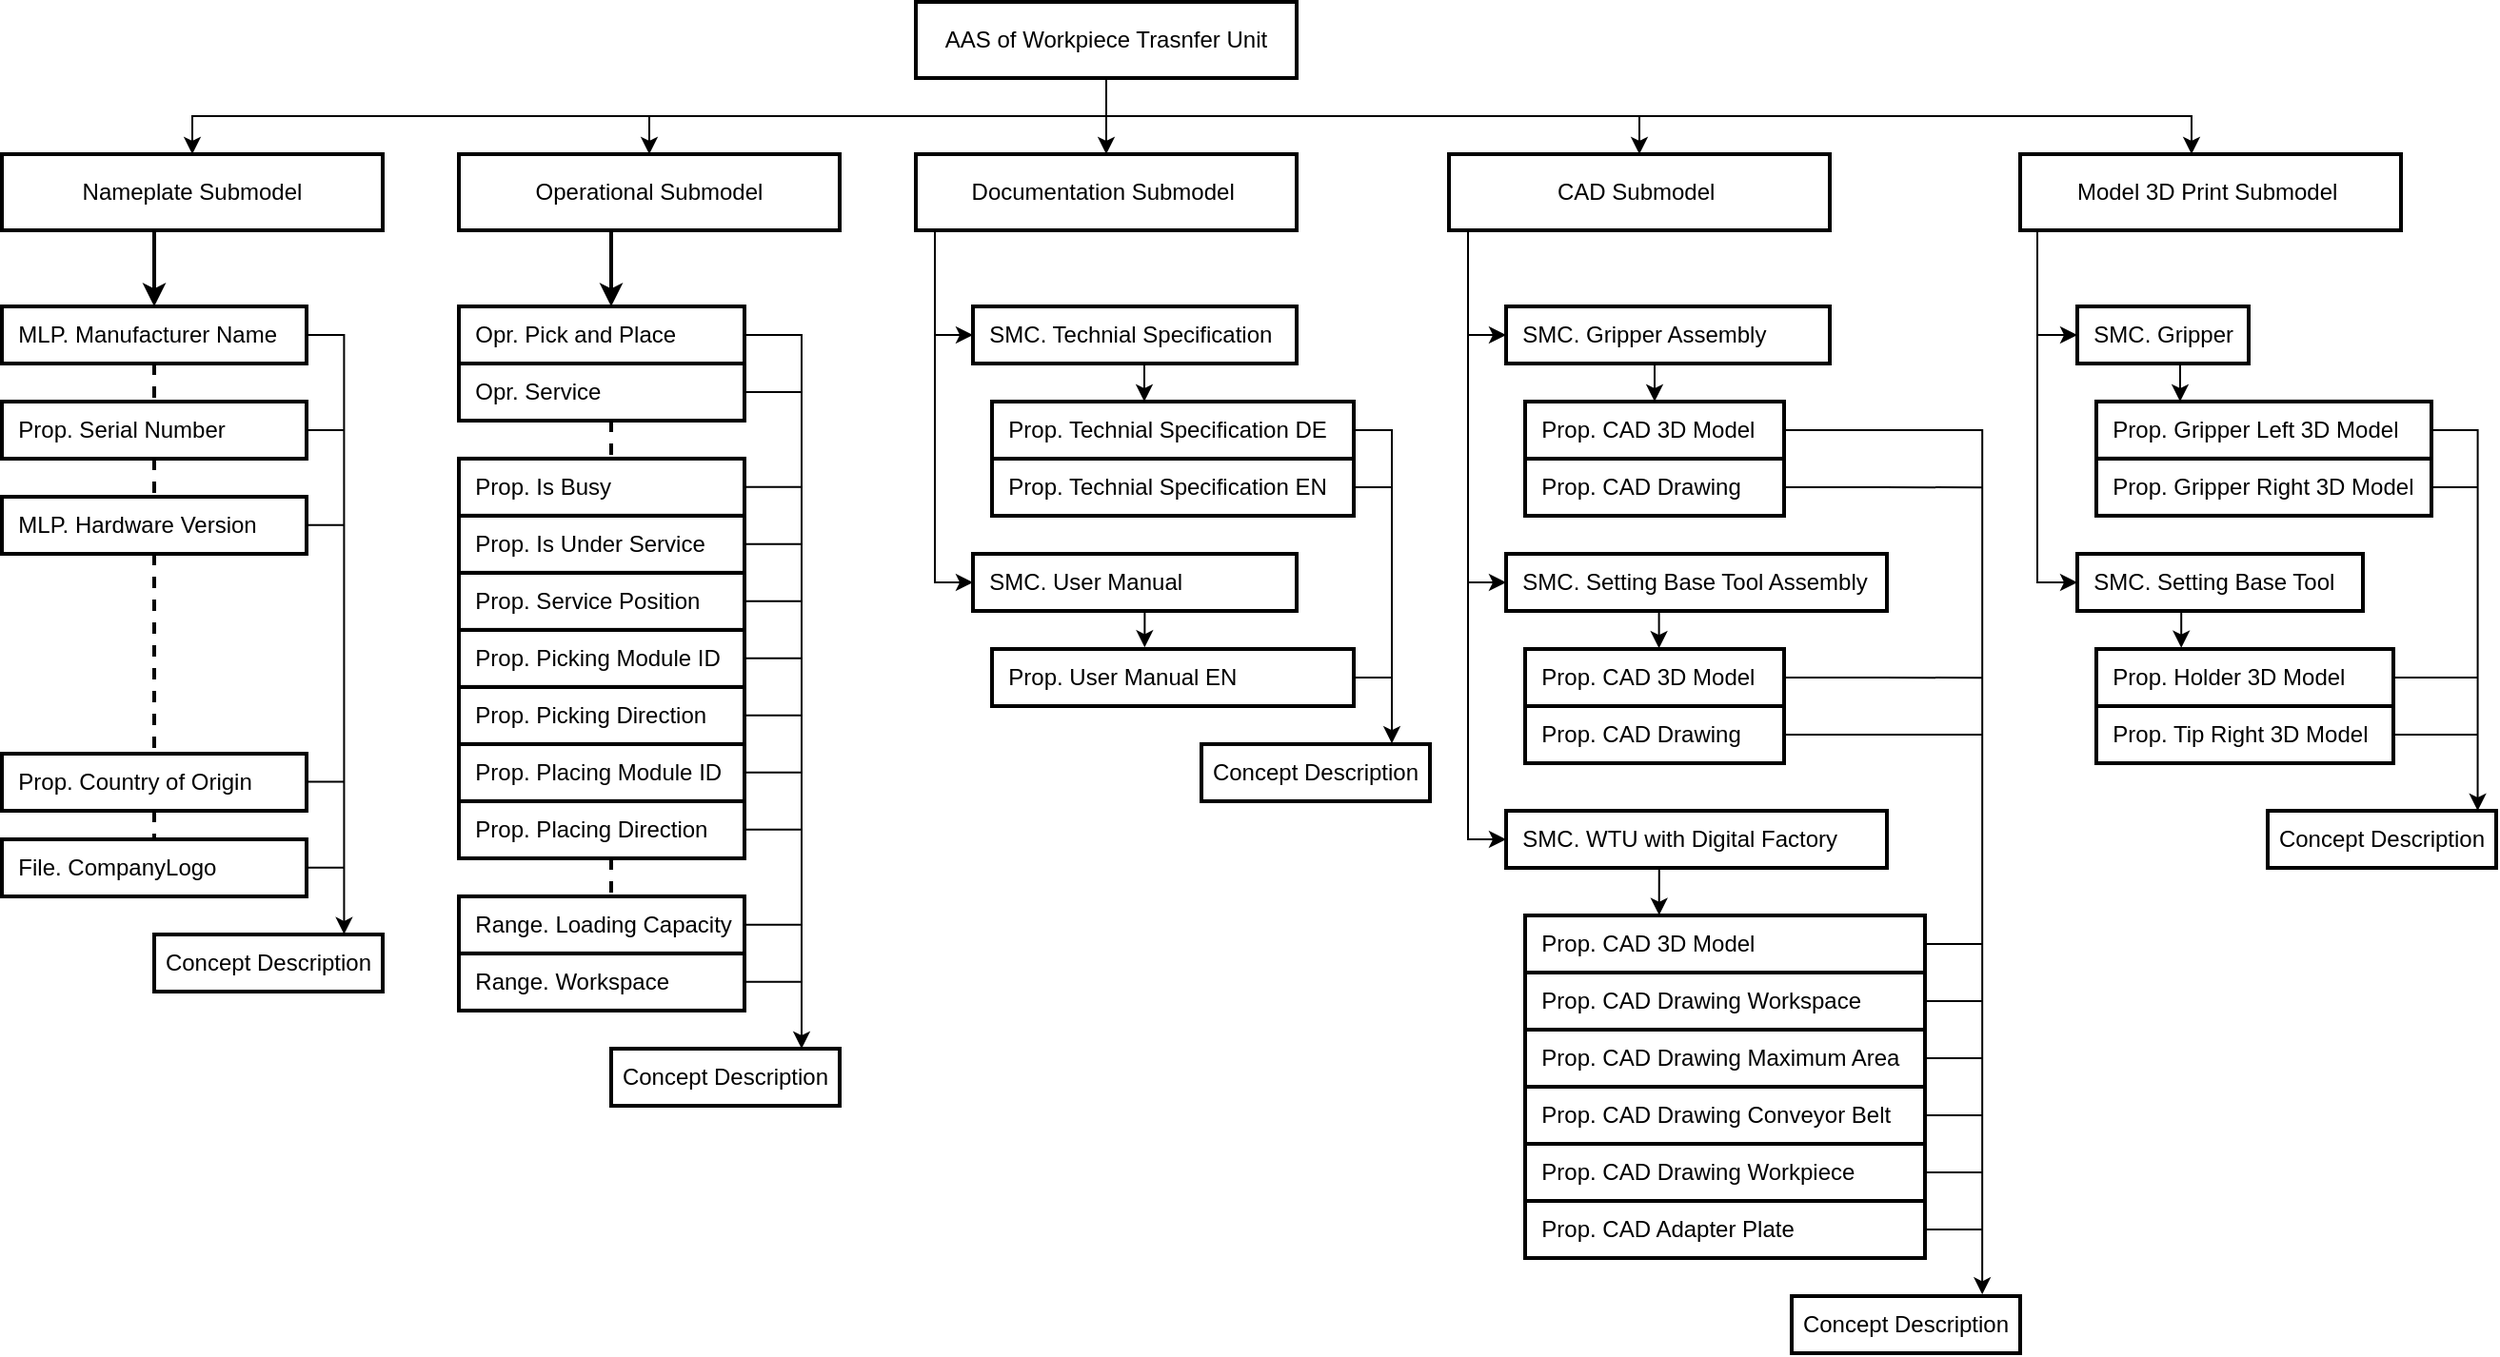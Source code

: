 <mxfile version="21.7.4" type="device">
  <diagram name="Page-1" id="6X0ASjpYkZlpAfkYboPr">
    <mxGraphModel dx="2514" dy="882" grid="1" gridSize="10" guides="1" tooltips="1" connect="1" arrows="1" fold="1" page="1" pageScale="1" pageWidth="827" pageHeight="1169" math="0" shadow="0">
      <root>
        <mxCell id="0" />
        <mxCell id="1" parent="0" />
        <mxCell id="j4gY_w8FPZH6L7lz_LQ5-68" style="edgeStyle=orthogonalEdgeStyle;rounded=0;orthogonalLoop=1;jettySize=auto;html=1;exitX=0.5;exitY=1;exitDx=0;exitDy=0;entryX=0.5;entryY=0;entryDx=0;entryDy=0;dashed=1;endArrow=none;endFill=0;strokeWidth=2;" parent="1" source="j4gY_w8FPZH6L7lz_LQ5-6" target="j4gY_w8FPZH6L7lz_LQ5-7" edge="1">
          <mxGeometry relative="1" as="geometry" />
        </mxCell>
        <mxCell id="j4gY_w8FPZH6L7lz_LQ5-60" style="edgeStyle=orthogonalEdgeStyle;rounded=0;orthogonalLoop=1;jettySize=auto;html=1;exitX=0.5;exitY=1;exitDx=0;exitDy=0;entryX=0.5;entryY=0;entryDx=0;entryDy=0;" parent="1" source="j4gY_w8FPZH6L7lz_LQ5-1" target="j4gY_w8FPZH6L7lz_LQ5-2" edge="1">
          <mxGeometry relative="1" as="geometry" />
        </mxCell>
        <mxCell id="j4gY_w8FPZH6L7lz_LQ5-61" style="edgeStyle=orthogonalEdgeStyle;rounded=0;orthogonalLoop=1;jettySize=auto;html=1;exitX=0.25;exitY=1;exitDx=0;exitDy=0;" parent="1" source="j4gY_w8FPZH6L7lz_LQ5-1" target="j4gY_w8FPZH6L7lz_LQ5-9" edge="1">
          <mxGeometry relative="1" as="geometry">
            <Array as="points">
              <mxPoint x="500" y="200" />
              <mxPoint x="500" y="220" />
              <mxPoint x="260" y="220" />
            </Array>
          </mxGeometry>
        </mxCell>
        <mxCell id="j4gY_w8FPZH6L7lz_LQ5-62" style="edgeStyle=orthogonalEdgeStyle;rounded=0;orthogonalLoop=1;jettySize=auto;html=1;exitX=0.75;exitY=1;exitDx=0;exitDy=0;entryX=0.5;entryY=0;entryDx=0;entryDy=0;" parent="1" source="j4gY_w8FPZH6L7lz_LQ5-1" target="j4gY_w8FPZH6L7lz_LQ5-23" edge="1">
          <mxGeometry relative="1" as="geometry">
            <Array as="points">
              <mxPoint x="500" y="200" />
            </Array>
          </mxGeometry>
        </mxCell>
        <mxCell id="j4gY_w8FPZH6L7lz_LQ5-63" style="edgeStyle=orthogonalEdgeStyle;rounded=0;orthogonalLoop=1;jettySize=auto;html=1;exitX=1;exitY=1;exitDx=0;exitDy=0;" parent="1" source="j4gY_w8FPZH6L7lz_LQ5-1" target="j4gY_w8FPZH6L7lz_LQ5-31" edge="1">
          <mxGeometry relative="1" as="geometry">
            <Array as="points">
              <mxPoint x="500" y="200" />
              <mxPoint x="500" y="220" />
              <mxPoint x="780" y="220" />
            </Array>
          </mxGeometry>
        </mxCell>
        <mxCell id="j4gY_w8FPZH6L7lz_LQ5-64" style="edgeStyle=orthogonalEdgeStyle;rounded=0;orthogonalLoop=1;jettySize=auto;html=1;exitX=1;exitY=0.5;exitDx=0;exitDy=0;" parent="1" source="j4gY_w8FPZH6L7lz_LQ5-1" target="j4gY_w8FPZH6L7lz_LQ5-46" edge="1">
          <mxGeometry relative="1" as="geometry">
            <Array as="points">
              <mxPoint x="600" y="200" />
              <mxPoint x="500" y="200" />
              <mxPoint x="500" y="220" />
              <mxPoint x="1070" y="220" />
            </Array>
          </mxGeometry>
        </mxCell>
        <mxCell id="j4gY_w8FPZH6L7lz_LQ5-1" value="AAS of Workpiece Trasnfer Unit" style="rounded=0;whiteSpace=wrap;html=1;fillColor=none;strokeWidth=2;" parent="1" vertex="1">
          <mxGeometry x="400" y="160" width="200" height="40" as="geometry" />
        </mxCell>
        <mxCell id="j4gY_w8FPZH6L7lz_LQ5-67" style="edgeStyle=orthogonalEdgeStyle;rounded=0;orthogonalLoop=1;jettySize=auto;html=1;exitX=0.5;exitY=1;exitDx=0;exitDy=0;entryX=0.5;entryY=0;entryDx=0;entryDy=0;strokeWidth=2;" parent="1" source="j4gY_w8FPZH6L7lz_LQ5-2" target="j4gY_w8FPZH6L7lz_LQ5-3" edge="1">
          <mxGeometry relative="1" as="geometry">
            <Array as="points">
              <mxPoint y="280" />
            </Array>
          </mxGeometry>
        </mxCell>
        <mxCell id="j4gY_w8FPZH6L7lz_LQ5-2" value="Nameplate Submodel" style="rounded=0;whiteSpace=wrap;html=1;fillColor=none;strokeWidth=2;" parent="1" vertex="1">
          <mxGeometry x="-80" y="240" width="200" height="40" as="geometry" />
        </mxCell>
        <mxCell id="j4gY_w8FPZH6L7lz_LQ5-69" style="edgeStyle=orthogonalEdgeStyle;rounded=0;orthogonalLoop=1;jettySize=auto;html=1;exitX=1;exitY=0.5;exitDx=0;exitDy=0;entryX=0.831;entryY=-0.003;entryDx=0;entryDy=0;entryPerimeter=0;" parent="1" source="j4gY_w8FPZH6L7lz_LQ5-3" target="j4gY_w8FPZH6L7lz_LQ5-8" edge="1">
          <mxGeometry relative="1" as="geometry">
            <mxPoint x="100" y="630" as="targetPoint" />
            <Array as="points">
              <mxPoint x="100" y="335" />
            </Array>
          </mxGeometry>
        </mxCell>
        <mxCell id="j4gY_w8FPZH6L7lz_LQ5-95" style="edgeStyle=orthogonalEdgeStyle;rounded=0;orthogonalLoop=1;jettySize=auto;html=1;exitX=0.5;exitY=1;exitDx=0;exitDy=0;entryX=0.5;entryY=0;entryDx=0;entryDy=0;dashed=1;strokeWidth=2;endArrow=none;endFill=0;" parent="1" source="j4gY_w8FPZH6L7lz_LQ5-3" target="j4gY_w8FPZH6L7lz_LQ5-4" edge="1">
          <mxGeometry relative="1" as="geometry" />
        </mxCell>
        <mxCell id="j4gY_w8FPZH6L7lz_LQ5-3" value="&amp;nbsp; MLP. Manufacturer Name" style="rounded=0;whiteSpace=wrap;html=1;fillColor=none;strokeWidth=2;align=left;" parent="1" vertex="1">
          <mxGeometry x="-80" y="320" width="160" height="30" as="geometry" />
        </mxCell>
        <mxCell id="j4gY_w8FPZH6L7lz_LQ5-71" style="rounded=0;orthogonalLoop=1;jettySize=auto;html=1;exitX=1;exitY=0.5;exitDx=0;exitDy=0;endArrow=none;endFill=0;" parent="1" source="j4gY_w8FPZH6L7lz_LQ5-4" edge="1">
          <mxGeometry relative="1" as="geometry">
            <mxPoint x="100" y="385" as="targetPoint" />
            <Array as="points">
              <mxPoint x="90" y="385" />
            </Array>
          </mxGeometry>
        </mxCell>
        <mxCell id="j4gY_w8FPZH6L7lz_LQ5-96" style="edgeStyle=orthogonalEdgeStyle;rounded=0;orthogonalLoop=1;jettySize=auto;html=1;exitX=0.5;exitY=1;exitDx=0;exitDy=0;entryX=0.5;entryY=0;entryDx=0;entryDy=0;dashed=1;strokeWidth=2;endArrow=none;endFill=0;" parent="1" source="j4gY_w8FPZH6L7lz_LQ5-7" target="j4gY_w8FPZH6L7lz_LQ5-26" edge="1">
          <mxGeometry relative="1" as="geometry" />
        </mxCell>
        <mxCell id="j4gY_w8FPZH6L7lz_LQ5-7" value="&amp;nbsp; Prop. Country of Origin" style="rounded=0;whiteSpace=wrap;html=1;fillColor=none;strokeWidth=2;align=left;" parent="1" vertex="1">
          <mxGeometry x="-80" y="555" width="160" height="30" as="geometry" />
        </mxCell>
        <mxCell id="j4gY_w8FPZH6L7lz_LQ5-6" value="&amp;nbsp; MLP. Hardware Version" style="rounded=0;whiteSpace=wrap;html=1;fillColor=none;strokeWidth=2;align=left;" parent="1" vertex="1">
          <mxGeometry x="-80" y="420" width="160" height="30" as="geometry" />
        </mxCell>
        <mxCell id="j4gY_w8FPZH6L7lz_LQ5-8" value="Concept Description" style="rounded=0;whiteSpace=wrap;html=1;fillColor=none;strokeWidth=2;" parent="1" vertex="1">
          <mxGeometry y="650" width="120" height="30" as="geometry" />
        </mxCell>
        <mxCell id="j4gY_w8FPZH6L7lz_LQ5-87" style="edgeStyle=orthogonalEdgeStyle;rounded=0;orthogonalLoop=1;jettySize=auto;html=1;exitX=0.25;exitY=1;exitDx=0;exitDy=0;strokeWidth=2;" parent="1" source="j4gY_w8FPZH6L7lz_LQ5-9" edge="1">
          <mxGeometry relative="1" as="geometry">
            <mxPoint x="240" y="320" as="targetPoint" />
            <Array as="points">
              <mxPoint x="240" y="280" />
            </Array>
          </mxGeometry>
        </mxCell>
        <mxCell id="j4gY_w8FPZH6L7lz_LQ5-9" value="Operational Submodel" style="rounded=0;whiteSpace=wrap;html=1;fillColor=none;strokeWidth=2;" parent="1" vertex="1">
          <mxGeometry x="160" y="240" width="200" height="40" as="geometry" />
        </mxCell>
        <mxCell id="j4gY_w8FPZH6L7lz_LQ5-76" style="edgeStyle=orthogonalEdgeStyle;rounded=0;orthogonalLoop=1;jettySize=auto;html=1;exitX=1;exitY=0.5;exitDx=0;exitDy=0;entryX=0.838;entryY=0;entryDx=0;entryDy=0;entryPerimeter=0;" parent="1" source="j4gY_w8FPZH6L7lz_LQ5-10" target="j4gY_w8FPZH6L7lz_LQ5-22" edge="1">
          <mxGeometry relative="1" as="geometry">
            <Array as="points">
              <mxPoint x="340" y="335" />
              <mxPoint x="340" y="710" />
            </Array>
            <mxPoint x="430" y="690" as="targetPoint" />
          </mxGeometry>
        </mxCell>
        <mxCell id="j4gY_w8FPZH6L7lz_LQ5-10" value="&amp;nbsp; Opr. Pick and Place" style="rounded=0;whiteSpace=wrap;html=1;fillColor=none;strokeWidth=2;align=left;" parent="1" vertex="1">
          <mxGeometry x="160" y="320" width="150" height="30" as="geometry" />
        </mxCell>
        <mxCell id="j4gY_w8FPZH6L7lz_LQ5-77" style="edgeStyle=orthogonalEdgeStyle;rounded=0;orthogonalLoop=1;jettySize=auto;html=1;exitX=1;exitY=0.5;exitDx=0;exitDy=0;endArrow=none;endFill=0;" parent="1" source="j4gY_w8FPZH6L7lz_LQ5-11" edge="1">
          <mxGeometry relative="1" as="geometry">
            <mxPoint x="340" y="384.952" as="targetPoint" />
          </mxGeometry>
        </mxCell>
        <mxCell id="j4gY_w8FPZH6L7lz_LQ5-11" value="&amp;nbsp; Opr. Service" style="rounded=0;whiteSpace=wrap;html=1;fillColor=none;strokeWidth=2;align=left;" parent="1" vertex="1">
          <mxGeometry x="160" y="350" width="150" height="30" as="geometry" />
        </mxCell>
        <mxCell id="j4gY_w8FPZH6L7lz_LQ5-12" value="&amp;nbsp; Prop. Is Busy" style="rounded=0;whiteSpace=wrap;html=1;fillColor=none;strokeWidth=2;align=left;" parent="1" vertex="1">
          <mxGeometry x="160" y="399.97" width="150" height="30" as="geometry" />
        </mxCell>
        <mxCell id="j4gY_w8FPZH6L7lz_LQ5-13" value="&amp;nbsp; Prop. Is Under Service" style="rounded=0;whiteSpace=wrap;html=1;fillColor=none;strokeWidth=2;align=left;" parent="1" vertex="1">
          <mxGeometry x="160" y="429.97" width="150" height="30" as="geometry" />
        </mxCell>
        <mxCell id="j4gY_w8FPZH6L7lz_LQ5-14" value="&amp;nbsp; Prop. Service Position" style="rounded=0;whiteSpace=wrap;html=1;fillColor=none;strokeWidth=2;align=left;" parent="1" vertex="1">
          <mxGeometry x="160" y="459.97" width="150" height="30" as="geometry" />
        </mxCell>
        <mxCell id="j4gY_w8FPZH6L7lz_LQ5-15" value="&amp;nbsp; Prop. Picking Module ID" style="rounded=0;whiteSpace=wrap;html=1;fillColor=none;strokeWidth=2;align=left;" parent="1" vertex="1">
          <mxGeometry x="160" y="489.97" width="150" height="30" as="geometry" />
        </mxCell>
        <mxCell id="j4gY_w8FPZH6L7lz_LQ5-16" value="&amp;nbsp; Prop. Picking Direction" style="rounded=0;whiteSpace=wrap;html=1;fillColor=none;strokeWidth=2;align=left;" parent="1" vertex="1">
          <mxGeometry x="160" y="519.97" width="150" height="30" as="geometry" />
        </mxCell>
        <mxCell id="j4gY_w8FPZH6L7lz_LQ5-17" value="&amp;nbsp; Prop. Placing Module ID" style="rounded=0;whiteSpace=wrap;html=1;fillColor=none;strokeWidth=2;align=left;" parent="1" vertex="1">
          <mxGeometry x="160" y="549.97" width="150" height="30" as="geometry" />
        </mxCell>
        <mxCell id="j4gY_w8FPZH6L7lz_LQ5-18" value="&amp;nbsp; Prop. Placing Direction" style="rounded=0;whiteSpace=wrap;html=1;fillColor=none;strokeWidth=2;align=left;" parent="1" vertex="1">
          <mxGeometry x="160" y="579.97" width="150" height="30" as="geometry" />
        </mxCell>
        <mxCell id="j4gY_w8FPZH6L7lz_LQ5-19" value="&amp;nbsp; Range. Loading Capacity" style="rounded=0;whiteSpace=wrap;html=1;fillColor=none;strokeWidth=2;align=left;" parent="1" vertex="1">
          <mxGeometry x="160" y="629.97" width="150" height="30" as="geometry" />
        </mxCell>
        <mxCell id="j4gY_w8FPZH6L7lz_LQ5-20" value="&amp;nbsp; Range. Workspace" style="rounded=0;whiteSpace=wrap;html=1;fillColor=none;strokeWidth=2;align=left;" parent="1" vertex="1">
          <mxGeometry x="160" y="659.97" width="150" height="30" as="geometry" />
        </mxCell>
        <mxCell id="j4gY_w8FPZH6L7lz_LQ5-22" value="Concept Description" style="rounded=0;whiteSpace=wrap;html=1;fillColor=none;strokeWidth=2;" parent="1" vertex="1">
          <mxGeometry x="240" y="710" width="120" height="30" as="geometry" />
        </mxCell>
        <mxCell id="j4gY_w8FPZH6L7lz_LQ5-89" style="edgeStyle=orthogonalEdgeStyle;rounded=0;orthogonalLoop=1;jettySize=auto;html=1;exitX=0;exitY=1;exitDx=0;exitDy=0;entryX=0;entryY=0.5;entryDx=0;entryDy=0;" parent="1" source="j4gY_w8FPZH6L7lz_LQ5-23" target="j4gY_w8FPZH6L7lz_LQ5-24" edge="1">
          <mxGeometry relative="1" as="geometry">
            <Array as="points">
              <mxPoint x="410" y="280" />
              <mxPoint x="410" y="335" />
            </Array>
          </mxGeometry>
        </mxCell>
        <mxCell id="j4gY_w8FPZH6L7lz_LQ5-90" style="edgeStyle=orthogonalEdgeStyle;rounded=0;orthogonalLoop=1;jettySize=auto;html=1;exitX=0.25;exitY=1;exitDx=0;exitDy=0;entryX=0;entryY=0.5;entryDx=0;entryDy=0;" parent="1" source="j4gY_w8FPZH6L7lz_LQ5-23" target="j4gY_w8FPZH6L7lz_LQ5-25" edge="1">
          <mxGeometry relative="1" as="geometry">
            <Array as="points">
              <mxPoint x="410" y="280" />
              <mxPoint x="410" y="465" />
            </Array>
          </mxGeometry>
        </mxCell>
        <mxCell id="j4gY_w8FPZH6L7lz_LQ5-23" value="Documentation Submodel&amp;nbsp;" style="rounded=0;whiteSpace=wrap;html=1;fillColor=none;strokeWidth=2;" parent="1" vertex="1">
          <mxGeometry x="400" y="240" width="200" height="40" as="geometry" />
        </mxCell>
        <mxCell id="WIjiCzMJ-4afOxJQamRM-13" style="edgeStyle=orthogonalEdgeStyle;rounded=0;orthogonalLoop=1;jettySize=auto;html=1;exitX=0.5;exitY=1;exitDx=0;exitDy=0;entryX=0.421;entryY=-0.001;entryDx=0;entryDy=0;entryPerimeter=0;" edge="1" parent="1" source="j4gY_w8FPZH6L7lz_LQ5-24" target="j4gY_w8FPZH6L7lz_LQ5-27">
          <mxGeometry relative="1" as="geometry">
            <Array as="points">
              <mxPoint x="520" y="350" />
            </Array>
          </mxGeometry>
        </mxCell>
        <mxCell id="j4gY_w8FPZH6L7lz_LQ5-24" value="&amp;nbsp; SMC. Technial Specification" style="rounded=0;whiteSpace=wrap;html=1;fillColor=none;strokeWidth=2;align=left;" parent="1" vertex="1">
          <mxGeometry x="430" y="320" width="170" height="30" as="geometry" />
        </mxCell>
        <mxCell id="WIjiCzMJ-4afOxJQamRM-22" style="edgeStyle=orthogonalEdgeStyle;rounded=0;orthogonalLoop=1;jettySize=auto;html=1;exitX=0.5;exitY=1;exitDx=0;exitDy=0;entryX=0.422;entryY=-0.028;entryDx=0;entryDy=0;entryPerimeter=0;" edge="1" parent="1" source="j4gY_w8FPZH6L7lz_LQ5-25" target="j4gY_w8FPZH6L7lz_LQ5-29">
          <mxGeometry relative="1" as="geometry" />
        </mxCell>
        <mxCell id="j4gY_w8FPZH6L7lz_LQ5-25" value="&amp;nbsp; SMC. User Manual" style="rounded=0;whiteSpace=wrap;html=1;fillColor=none;strokeWidth=2;align=left;" parent="1" vertex="1">
          <mxGeometry x="430" y="450" width="170" height="30" as="geometry" />
        </mxCell>
        <mxCell id="j4gY_w8FPZH6L7lz_LQ5-26" value="&amp;nbsp; File. CompanyLogo" style="rounded=0;whiteSpace=wrap;html=1;fillColor=none;strokeWidth=2;align=left;" parent="1" vertex="1">
          <mxGeometry x="-80" y="600" width="160" height="30" as="geometry" />
        </mxCell>
        <mxCell id="WIjiCzMJ-4afOxJQamRM-15" style="edgeStyle=orthogonalEdgeStyle;rounded=0;orthogonalLoop=1;jettySize=auto;html=1;entryX=0.834;entryY=-0.012;entryDx=0;entryDy=0;entryPerimeter=0;" edge="1" parent="1" target="j4gY_w8FPZH6L7lz_LQ5-30">
          <mxGeometry relative="1" as="geometry">
            <mxPoint x="630" y="385" as="sourcePoint" />
            <Array as="points">
              <mxPoint x="650" y="385" />
              <mxPoint x="650" y="550" />
            </Array>
          </mxGeometry>
        </mxCell>
        <mxCell id="j4gY_w8FPZH6L7lz_LQ5-27" value="&amp;nbsp; Prop. Technial Specification DE" style="rounded=0;whiteSpace=wrap;html=1;fillColor=none;strokeWidth=2;align=left;" parent="1" vertex="1">
          <mxGeometry x="440" y="370" width="190" height="30" as="geometry" />
        </mxCell>
        <mxCell id="j4gY_w8FPZH6L7lz_LQ5-28" value="&amp;nbsp; Prop. Technial Specification EN" style="rounded=0;whiteSpace=wrap;html=1;fillColor=none;strokeWidth=2;align=left;" parent="1" vertex="1">
          <mxGeometry x="440" y="400" width="190" height="30" as="geometry" />
        </mxCell>
        <mxCell id="j4gY_w8FPZH6L7lz_LQ5-29" value="&amp;nbsp; Prop. User Manual EN" style="rounded=0;whiteSpace=wrap;html=1;fillColor=none;strokeWidth=2;align=left;" parent="1" vertex="1">
          <mxGeometry x="440" y="500" width="190" height="30" as="geometry" />
        </mxCell>
        <mxCell id="j4gY_w8FPZH6L7lz_LQ5-30" value="Concept Description" style="rounded=0;whiteSpace=wrap;html=1;fillColor=none;strokeWidth=2;" parent="1" vertex="1">
          <mxGeometry x="550" y="549.97" width="120" height="30" as="geometry" />
        </mxCell>
        <mxCell id="WIjiCzMJ-4afOxJQamRM-23" style="edgeStyle=orthogonalEdgeStyle;rounded=0;orthogonalLoop=1;jettySize=auto;html=1;exitX=0;exitY=1;exitDx=0;exitDy=0;entryX=0;entryY=0.5;entryDx=0;entryDy=0;" edge="1" parent="1" source="j4gY_w8FPZH6L7lz_LQ5-31" target="j4gY_w8FPZH6L7lz_LQ5-32">
          <mxGeometry relative="1" as="geometry">
            <Array as="points">
              <mxPoint x="690" y="280" />
              <mxPoint x="690" y="335" />
            </Array>
          </mxGeometry>
        </mxCell>
        <mxCell id="WIjiCzMJ-4afOxJQamRM-24" style="edgeStyle=orthogonalEdgeStyle;rounded=0;orthogonalLoop=1;jettySize=auto;html=1;exitX=0;exitY=1;exitDx=0;exitDy=0;entryX=0;entryY=0.5;entryDx=0;entryDy=0;" edge="1" parent="1" source="j4gY_w8FPZH6L7lz_LQ5-31" target="j4gY_w8FPZH6L7lz_LQ5-35">
          <mxGeometry relative="1" as="geometry">
            <Array as="points">
              <mxPoint x="690" y="280" />
              <mxPoint x="690" y="465" />
            </Array>
          </mxGeometry>
        </mxCell>
        <mxCell id="WIjiCzMJ-4afOxJQamRM-25" style="edgeStyle=orthogonalEdgeStyle;rounded=0;orthogonalLoop=1;jettySize=auto;html=1;exitX=0;exitY=1;exitDx=0;exitDy=0;entryX=0;entryY=0.5;entryDx=0;entryDy=0;" edge="1" parent="1" source="j4gY_w8FPZH6L7lz_LQ5-31" target="j4gY_w8FPZH6L7lz_LQ5-38">
          <mxGeometry relative="1" as="geometry">
            <Array as="points">
              <mxPoint x="690" y="280" />
              <mxPoint x="690" y="600" />
            </Array>
          </mxGeometry>
        </mxCell>
        <mxCell id="j4gY_w8FPZH6L7lz_LQ5-31" value="CAD Submodel&amp;nbsp;" style="rounded=0;whiteSpace=wrap;html=1;fillColor=none;strokeWidth=2;" parent="1" vertex="1">
          <mxGeometry x="680" y="240" width="200" height="40" as="geometry" />
        </mxCell>
        <mxCell id="WIjiCzMJ-4afOxJQamRM-27" style="edgeStyle=orthogonalEdgeStyle;rounded=0;orthogonalLoop=1;jettySize=auto;html=1;exitX=0.5;exitY=1;exitDx=0;exitDy=0;entryX=0.5;entryY=0;entryDx=0;entryDy=0;" edge="1" parent="1" source="j4gY_w8FPZH6L7lz_LQ5-32" target="j4gY_w8FPZH6L7lz_LQ5-33">
          <mxGeometry relative="1" as="geometry" />
        </mxCell>
        <mxCell id="j4gY_w8FPZH6L7lz_LQ5-32" value="&amp;nbsp; SMC. Gripper Assembly" style="rounded=0;whiteSpace=wrap;html=1;fillColor=none;strokeWidth=2;align=left;" parent="1" vertex="1">
          <mxGeometry x="710" y="320" width="170" height="30" as="geometry" />
        </mxCell>
        <mxCell id="WIjiCzMJ-4afOxJQamRM-35" style="edgeStyle=orthogonalEdgeStyle;rounded=0;orthogonalLoop=1;jettySize=auto;html=1;exitX=1;exitY=0.5;exitDx=0;exitDy=0;entryX=0.834;entryY=-0.029;entryDx=0;entryDy=0;entryPerimeter=0;" edge="1" parent="1" source="j4gY_w8FPZH6L7lz_LQ5-33" target="j4gY_w8FPZH6L7lz_LQ5-45">
          <mxGeometry relative="1" as="geometry" />
        </mxCell>
        <mxCell id="j4gY_w8FPZH6L7lz_LQ5-33" value="&amp;nbsp; Prop. CAD 3D Model" style="rounded=0;whiteSpace=wrap;html=1;fillColor=none;strokeWidth=2;align=left;" parent="1" vertex="1">
          <mxGeometry x="720" y="370" width="136" height="30" as="geometry" />
        </mxCell>
        <mxCell id="WIjiCzMJ-4afOxJQamRM-36" style="edgeStyle=orthogonalEdgeStyle;rounded=0;orthogonalLoop=1;jettySize=auto;html=1;exitX=1;exitY=0.5;exitDx=0;exitDy=0;endArrow=none;endFill=0;" edge="1" parent="1" source="j4gY_w8FPZH6L7lz_LQ5-34">
          <mxGeometry relative="1" as="geometry">
            <mxPoint x="960" y="415.121" as="targetPoint" />
          </mxGeometry>
        </mxCell>
        <mxCell id="j4gY_w8FPZH6L7lz_LQ5-34" value="&amp;nbsp; Prop. CAD Drawing" style="rounded=0;whiteSpace=wrap;html=1;fillColor=none;strokeWidth=2;align=left;" parent="1" vertex="1">
          <mxGeometry x="720" y="400" width="136" height="30" as="geometry" />
        </mxCell>
        <mxCell id="WIjiCzMJ-4afOxJQamRM-28" style="edgeStyle=orthogonalEdgeStyle;rounded=0;orthogonalLoop=1;jettySize=auto;html=1;exitX=0.5;exitY=1;exitDx=0;exitDy=0;entryX=0.517;entryY=-0.013;entryDx=0;entryDy=0;entryPerimeter=0;" edge="1" parent="1" source="j4gY_w8FPZH6L7lz_LQ5-35" target="j4gY_w8FPZH6L7lz_LQ5-36">
          <mxGeometry relative="1" as="geometry" />
        </mxCell>
        <mxCell id="j4gY_w8FPZH6L7lz_LQ5-35" value="&amp;nbsp; SMC. Setting Base Tool Assembly" style="rounded=0;whiteSpace=wrap;html=1;fillColor=none;strokeWidth=2;align=left;" parent="1" vertex="1">
          <mxGeometry x="710" y="450" width="200" height="30" as="geometry" />
        </mxCell>
        <mxCell id="WIjiCzMJ-4afOxJQamRM-37" style="edgeStyle=orthogonalEdgeStyle;rounded=0;orthogonalLoop=1;jettySize=auto;html=1;exitX=1;exitY=0.5;exitDx=0;exitDy=0;endArrow=none;endFill=0;" edge="1" parent="1" source="j4gY_w8FPZH6L7lz_LQ5-36">
          <mxGeometry relative="1" as="geometry">
            <mxPoint x="960" y="515.121" as="targetPoint" />
          </mxGeometry>
        </mxCell>
        <mxCell id="j4gY_w8FPZH6L7lz_LQ5-36" value="&amp;nbsp; Prop. CAD 3D Model" style="rounded=0;whiteSpace=wrap;html=1;fillColor=none;strokeWidth=2;align=left;" parent="1" vertex="1">
          <mxGeometry x="720" y="500" width="136" height="30" as="geometry" />
        </mxCell>
        <mxCell id="WIjiCzMJ-4afOxJQamRM-38" style="edgeStyle=orthogonalEdgeStyle;rounded=0;orthogonalLoop=1;jettySize=auto;html=1;exitX=1;exitY=0.5;exitDx=0;exitDy=0;endArrow=none;endFill=0;" edge="1" parent="1" source="j4gY_w8FPZH6L7lz_LQ5-37">
          <mxGeometry relative="1" as="geometry">
            <mxPoint x="960" y="545.048" as="targetPoint" />
          </mxGeometry>
        </mxCell>
        <mxCell id="j4gY_w8FPZH6L7lz_LQ5-37" value="&amp;nbsp; Prop. CAD Drawing" style="rounded=0;whiteSpace=wrap;html=1;fillColor=none;strokeWidth=2;align=left;" parent="1" vertex="1">
          <mxGeometry x="720" y="530" width="136" height="30" as="geometry" />
        </mxCell>
        <mxCell id="WIjiCzMJ-4afOxJQamRM-45" style="edgeStyle=orthogonalEdgeStyle;rounded=0;orthogonalLoop=1;jettySize=auto;html=1;exitX=0.5;exitY=1;exitDx=0;exitDy=0;entryX=0.335;entryY=-0.006;entryDx=0;entryDy=0;entryPerimeter=0;" edge="1" parent="1" source="j4gY_w8FPZH6L7lz_LQ5-38" target="j4gY_w8FPZH6L7lz_LQ5-39">
          <mxGeometry relative="1" as="geometry" />
        </mxCell>
        <mxCell id="j4gY_w8FPZH6L7lz_LQ5-38" value="&amp;nbsp; SMC. WTU with Digital Factory" style="rounded=0;whiteSpace=wrap;html=1;fillColor=none;strokeWidth=2;align=left;" parent="1" vertex="1">
          <mxGeometry x="710" y="585" width="200" height="30" as="geometry" />
        </mxCell>
        <mxCell id="WIjiCzMJ-4afOxJQamRM-39" style="edgeStyle=orthogonalEdgeStyle;rounded=0;orthogonalLoop=1;jettySize=auto;html=1;exitX=1;exitY=0.5;exitDx=0;exitDy=0;endArrow=none;endFill=0;" edge="1" parent="1" source="j4gY_w8FPZH6L7lz_LQ5-39">
          <mxGeometry relative="1" as="geometry">
            <mxPoint x="960" y="654.904" as="targetPoint" />
          </mxGeometry>
        </mxCell>
        <mxCell id="j4gY_w8FPZH6L7lz_LQ5-39" value="&amp;nbsp; Prop. CAD 3D Model" style="rounded=0;whiteSpace=wrap;html=1;fillColor=none;strokeWidth=2;align=left;" parent="1" vertex="1">
          <mxGeometry x="720" y="640" width="210" height="30" as="geometry" />
        </mxCell>
        <mxCell id="WIjiCzMJ-4afOxJQamRM-40" style="edgeStyle=orthogonalEdgeStyle;rounded=0;orthogonalLoop=1;jettySize=auto;html=1;exitX=1;exitY=0.5;exitDx=0;exitDy=0;endArrow=none;endFill=0;" edge="1" parent="1" source="j4gY_w8FPZH6L7lz_LQ5-40">
          <mxGeometry relative="1" as="geometry">
            <mxPoint x="960" y="685.024" as="targetPoint" />
          </mxGeometry>
        </mxCell>
        <mxCell id="j4gY_w8FPZH6L7lz_LQ5-40" value="&amp;nbsp; Prop. CAD Drawing Workspace" style="rounded=0;whiteSpace=wrap;html=1;fillColor=none;strokeWidth=2;align=left;" parent="1" vertex="1">
          <mxGeometry x="720" y="670" width="210" height="30" as="geometry" />
        </mxCell>
        <mxCell id="WIjiCzMJ-4afOxJQamRM-41" style="edgeStyle=orthogonalEdgeStyle;rounded=0;orthogonalLoop=1;jettySize=auto;html=1;exitX=1;exitY=0.5;exitDx=0;exitDy=0;endArrow=none;endFill=0;" edge="1" parent="1" source="j4gY_w8FPZH6L7lz_LQ5-41">
          <mxGeometry relative="1" as="geometry">
            <mxPoint x="960" y="714.904" as="targetPoint" />
          </mxGeometry>
        </mxCell>
        <mxCell id="j4gY_w8FPZH6L7lz_LQ5-41" value="&amp;nbsp; Prop. CAD Drawing Maximum Area" style="rounded=0;whiteSpace=wrap;html=1;fillColor=none;strokeWidth=2;align=left;" parent="1" vertex="1">
          <mxGeometry x="720" y="700" width="210" height="30" as="geometry" />
        </mxCell>
        <mxCell id="WIjiCzMJ-4afOxJQamRM-42" style="edgeStyle=orthogonalEdgeStyle;rounded=0;orthogonalLoop=1;jettySize=auto;html=1;exitX=1;exitY=0.5;exitDx=0;exitDy=0;endArrow=none;endFill=0;" edge="1" parent="1" source="j4gY_w8FPZH6L7lz_LQ5-42">
          <mxGeometry relative="1" as="geometry">
            <mxPoint x="960" y="745.024" as="targetPoint" />
          </mxGeometry>
        </mxCell>
        <mxCell id="j4gY_w8FPZH6L7lz_LQ5-42" value="&amp;nbsp; Prop. CAD Drawing Conveyor Belt" style="rounded=0;whiteSpace=wrap;html=1;fillColor=none;strokeWidth=2;align=left;" parent="1" vertex="1">
          <mxGeometry x="720" y="730" width="210" height="30" as="geometry" />
        </mxCell>
        <mxCell id="WIjiCzMJ-4afOxJQamRM-43" style="edgeStyle=orthogonalEdgeStyle;rounded=0;orthogonalLoop=1;jettySize=auto;html=1;exitX=1;exitY=0.5;exitDx=0;exitDy=0;endArrow=none;endFill=0;" edge="1" parent="1" source="j4gY_w8FPZH6L7lz_LQ5-43">
          <mxGeometry relative="1" as="geometry">
            <mxPoint x="960" y="774.904" as="targetPoint" />
          </mxGeometry>
        </mxCell>
        <mxCell id="j4gY_w8FPZH6L7lz_LQ5-43" value="&amp;nbsp; Prop. CAD Drawing Workpiece" style="rounded=0;whiteSpace=wrap;html=1;fillColor=none;strokeWidth=2;align=left;" parent="1" vertex="1">
          <mxGeometry x="720" y="760" width="210" height="30" as="geometry" />
        </mxCell>
        <mxCell id="WIjiCzMJ-4afOxJQamRM-44" style="edgeStyle=orthogonalEdgeStyle;rounded=0;orthogonalLoop=1;jettySize=auto;html=1;exitX=1;exitY=0.5;exitDx=0;exitDy=0;endArrow=none;endFill=0;" edge="1" parent="1" source="j4gY_w8FPZH6L7lz_LQ5-44">
          <mxGeometry relative="1" as="geometry">
            <mxPoint x="960" y="805.024" as="targetPoint" />
          </mxGeometry>
        </mxCell>
        <mxCell id="j4gY_w8FPZH6L7lz_LQ5-44" value="&amp;nbsp; Prop. CAD Adapter Plate" style="rounded=0;whiteSpace=wrap;html=1;fillColor=none;strokeWidth=2;align=left;" parent="1" vertex="1">
          <mxGeometry x="720" y="790" width="210" height="30" as="geometry" />
        </mxCell>
        <mxCell id="j4gY_w8FPZH6L7lz_LQ5-45" value="Concept Description" style="rounded=0;whiteSpace=wrap;html=1;fillColor=none;strokeWidth=2;" parent="1" vertex="1">
          <mxGeometry x="860" y="840" width="120" height="30" as="geometry" />
        </mxCell>
        <mxCell id="WIjiCzMJ-4afOxJQamRM-48" style="edgeStyle=orthogonalEdgeStyle;rounded=0;orthogonalLoop=1;jettySize=auto;html=1;exitX=0;exitY=1;exitDx=0;exitDy=0;entryX=0;entryY=0.5;entryDx=0;entryDy=0;" edge="1" parent="1" source="j4gY_w8FPZH6L7lz_LQ5-46" target="j4gY_w8FPZH6L7lz_LQ5-47">
          <mxGeometry relative="1" as="geometry">
            <Array as="points">
              <mxPoint x="989" y="280" />
              <mxPoint x="989" y="335" />
            </Array>
          </mxGeometry>
        </mxCell>
        <mxCell id="WIjiCzMJ-4afOxJQamRM-49" style="edgeStyle=orthogonalEdgeStyle;rounded=0;orthogonalLoop=1;jettySize=auto;html=1;exitX=0;exitY=1;exitDx=0;exitDy=0;entryX=0;entryY=0.5;entryDx=0;entryDy=0;" edge="1" parent="1" source="j4gY_w8FPZH6L7lz_LQ5-46" target="j4gY_w8FPZH6L7lz_LQ5-48">
          <mxGeometry relative="1" as="geometry">
            <Array as="points">
              <mxPoint x="989" y="280" />
              <mxPoint x="989" y="465" />
            </Array>
          </mxGeometry>
        </mxCell>
        <mxCell id="j4gY_w8FPZH6L7lz_LQ5-46" value="Model 3D Print Submodel&amp;nbsp;" style="rounded=0;whiteSpace=wrap;html=1;fillColor=none;strokeWidth=2;" parent="1" vertex="1">
          <mxGeometry x="980" y="240" width="200" height="40" as="geometry" />
        </mxCell>
        <mxCell id="WIjiCzMJ-4afOxJQamRM-50" style="edgeStyle=orthogonalEdgeStyle;rounded=0;orthogonalLoop=1;jettySize=auto;html=1;exitX=0.5;exitY=1;exitDx=0;exitDy=0;entryX=0.25;entryY=0;entryDx=0;entryDy=0;" edge="1" parent="1" source="j4gY_w8FPZH6L7lz_LQ5-47" target="j4gY_w8FPZH6L7lz_LQ5-49">
          <mxGeometry relative="1" as="geometry" />
        </mxCell>
        <mxCell id="j4gY_w8FPZH6L7lz_LQ5-47" value="&amp;nbsp; SMC. Gripper" style="rounded=0;whiteSpace=wrap;html=1;fillColor=none;strokeWidth=2;align=left;" parent="1" vertex="1">
          <mxGeometry x="1010" y="320" width="90" height="30" as="geometry" />
        </mxCell>
        <mxCell id="WIjiCzMJ-4afOxJQamRM-51" style="edgeStyle=orthogonalEdgeStyle;rounded=0;orthogonalLoop=1;jettySize=auto;html=1;exitX=0.25;exitY=1;exitDx=0;exitDy=0;entryX=0.286;entryY=-0.022;entryDx=0;entryDy=0;entryPerimeter=0;" edge="1" parent="1" source="j4gY_w8FPZH6L7lz_LQ5-48" target="j4gY_w8FPZH6L7lz_LQ5-54">
          <mxGeometry relative="1" as="geometry" />
        </mxCell>
        <mxCell id="j4gY_w8FPZH6L7lz_LQ5-48" value="&amp;nbsp; SMC. Setting Base Tool" style="rounded=0;whiteSpace=wrap;html=1;fillColor=none;strokeWidth=2;align=left;" parent="1" vertex="1">
          <mxGeometry x="1010" y="450" width="150" height="30" as="geometry" />
        </mxCell>
        <mxCell id="WIjiCzMJ-4afOxJQamRM-52" style="edgeStyle=orthogonalEdgeStyle;rounded=0;orthogonalLoop=1;jettySize=auto;html=1;exitX=1;exitY=0.5;exitDx=0;exitDy=0;entryX=0.919;entryY=0;entryDx=0;entryDy=0;entryPerimeter=0;" edge="1" parent="1" source="j4gY_w8FPZH6L7lz_LQ5-49" target="j4gY_w8FPZH6L7lz_LQ5-52">
          <mxGeometry relative="1" as="geometry">
            <mxPoint x="1220" y="580" as="targetPoint" />
          </mxGeometry>
        </mxCell>
        <mxCell id="j4gY_w8FPZH6L7lz_LQ5-49" value="&amp;nbsp; Prop. Gripper Left 3D Model" style="rounded=0;whiteSpace=wrap;html=1;fillColor=none;strokeWidth=2;align=left;" parent="1" vertex="1">
          <mxGeometry x="1020" y="369.97" width="176" height="30" as="geometry" />
        </mxCell>
        <mxCell id="j4gY_w8FPZH6L7lz_LQ5-52" value="Concept Description" style="rounded=0;whiteSpace=wrap;html=1;fillColor=none;strokeWidth=2;" parent="1" vertex="1">
          <mxGeometry x="1110" y="585" width="120" height="30" as="geometry" />
        </mxCell>
        <mxCell id="WIjiCzMJ-4afOxJQamRM-53" style="edgeStyle=orthogonalEdgeStyle;rounded=0;orthogonalLoop=1;jettySize=auto;html=1;exitX=1;exitY=0.5;exitDx=0;exitDy=0;endArrow=none;endFill=0;" edge="1" parent="1" source="j4gY_w8FPZH6L7lz_LQ5-53">
          <mxGeometry relative="1" as="geometry">
            <mxPoint x="1220" y="415" as="targetPoint" />
          </mxGeometry>
        </mxCell>
        <mxCell id="j4gY_w8FPZH6L7lz_LQ5-53" value="&amp;nbsp; Prop. Gripper Right 3D Model" style="rounded=0;whiteSpace=wrap;html=1;fillColor=none;strokeWidth=2;align=left;" parent="1" vertex="1">
          <mxGeometry x="1020" y="399.97" width="176" height="30" as="geometry" />
        </mxCell>
        <mxCell id="WIjiCzMJ-4afOxJQamRM-54" style="edgeStyle=orthogonalEdgeStyle;rounded=0;orthogonalLoop=1;jettySize=auto;html=1;exitX=1;exitY=0.5;exitDx=0;exitDy=0;endArrow=none;endFill=0;" edge="1" parent="1" source="j4gY_w8FPZH6L7lz_LQ5-54">
          <mxGeometry relative="1" as="geometry">
            <mxPoint x="1220" y="515" as="targetPoint" />
          </mxGeometry>
        </mxCell>
        <mxCell id="j4gY_w8FPZH6L7lz_LQ5-54" value="&amp;nbsp; Prop. Holder 3D Model" style="rounded=0;whiteSpace=wrap;html=1;fillColor=none;strokeWidth=2;align=left;" parent="1" vertex="1">
          <mxGeometry x="1020" y="500" width="156" height="30" as="geometry" />
        </mxCell>
        <mxCell id="WIjiCzMJ-4afOxJQamRM-55" style="edgeStyle=orthogonalEdgeStyle;rounded=0;orthogonalLoop=1;jettySize=auto;html=1;exitX=1;exitY=0.5;exitDx=0;exitDy=0;endArrow=none;endFill=0;" edge="1" parent="1" source="j4gY_w8FPZH6L7lz_LQ5-55">
          <mxGeometry relative="1" as="geometry">
            <mxPoint x="1220" y="545" as="targetPoint" />
          </mxGeometry>
        </mxCell>
        <mxCell id="j4gY_w8FPZH6L7lz_LQ5-55" value="&amp;nbsp; Prop. Tip Right 3D Model" style="rounded=0;whiteSpace=wrap;html=1;fillColor=none;strokeWidth=2;align=left;" parent="1" vertex="1">
          <mxGeometry x="1020" y="530" width="156" height="30" as="geometry" />
        </mxCell>
        <mxCell id="j4gY_w8FPZH6L7lz_LQ5-73" style="rounded=0;orthogonalLoop=1;jettySize=auto;html=1;exitX=1;exitY=0.5;exitDx=0;exitDy=0;endArrow=none;endFill=0;" parent="1" edge="1">
          <mxGeometry relative="1" as="geometry">
            <mxPoint x="100" y="434.88" as="targetPoint" />
            <mxPoint x="80" y="434.88" as="sourcePoint" />
            <Array as="points">
              <mxPoint x="90" y="434.88" />
            </Array>
          </mxGeometry>
        </mxCell>
        <mxCell id="j4gY_w8FPZH6L7lz_LQ5-74" style="rounded=0;orthogonalLoop=1;jettySize=auto;html=1;exitX=1;exitY=0.5;exitDx=0;exitDy=0;endArrow=none;endFill=0;" parent="1" edge="1">
          <mxGeometry relative="1" as="geometry">
            <mxPoint x="100" y="569.75" as="targetPoint" />
            <mxPoint x="80" y="569.75" as="sourcePoint" />
            <Array as="points">
              <mxPoint x="90" y="569.75" />
            </Array>
          </mxGeometry>
        </mxCell>
        <mxCell id="j4gY_w8FPZH6L7lz_LQ5-75" style="rounded=0;orthogonalLoop=1;jettySize=auto;html=1;exitX=1;exitY=0.5;exitDx=0;exitDy=0;endArrow=none;endFill=0;" parent="1" edge="1">
          <mxGeometry relative="1" as="geometry">
            <mxPoint x="100" y="614.88" as="targetPoint" />
            <mxPoint x="80" y="614.88" as="sourcePoint" />
            <Array as="points">
              <mxPoint x="90" y="614.88" />
            </Array>
          </mxGeometry>
        </mxCell>
        <mxCell id="j4gY_w8FPZH6L7lz_LQ5-78" style="edgeStyle=orthogonalEdgeStyle;rounded=0;orthogonalLoop=1;jettySize=auto;html=1;exitX=1;exitY=0.5;exitDx=0;exitDy=0;endArrow=none;endFill=0;" parent="1" edge="1">
          <mxGeometry relative="1" as="geometry">
            <mxPoint x="340" y="414.882" as="targetPoint" />
            <mxPoint x="310" y="414.93" as="sourcePoint" />
          </mxGeometry>
        </mxCell>
        <mxCell id="j4gY_w8FPZH6L7lz_LQ5-79" style="edgeStyle=orthogonalEdgeStyle;rounded=0;orthogonalLoop=1;jettySize=auto;html=1;exitX=1;exitY=0.5;exitDx=0;exitDy=0;endArrow=none;endFill=0;" parent="1" edge="1">
          <mxGeometry relative="1" as="geometry">
            <mxPoint x="340" y="474.852" as="targetPoint" />
            <mxPoint x="310" y="474.9" as="sourcePoint" />
          </mxGeometry>
        </mxCell>
        <mxCell id="j4gY_w8FPZH6L7lz_LQ5-80" style="edgeStyle=orthogonalEdgeStyle;rounded=0;orthogonalLoop=1;jettySize=auto;html=1;exitX=1;exitY=0.5;exitDx=0;exitDy=0;endArrow=none;endFill=0;" parent="1" edge="1">
          <mxGeometry relative="1" as="geometry">
            <mxPoint x="340" y="444.852" as="targetPoint" />
            <mxPoint x="310" y="444.9" as="sourcePoint" />
          </mxGeometry>
        </mxCell>
        <mxCell id="j4gY_w8FPZH6L7lz_LQ5-81" style="edgeStyle=orthogonalEdgeStyle;rounded=0;orthogonalLoop=1;jettySize=auto;html=1;exitX=1;exitY=0.5;exitDx=0;exitDy=0;endArrow=none;endFill=0;" parent="1" edge="1">
          <mxGeometry relative="1" as="geometry">
            <mxPoint x="340" y="504.852" as="targetPoint" />
            <mxPoint x="310" y="504.9" as="sourcePoint" />
          </mxGeometry>
        </mxCell>
        <mxCell id="j4gY_w8FPZH6L7lz_LQ5-82" style="edgeStyle=orthogonalEdgeStyle;rounded=0;orthogonalLoop=1;jettySize=auto;html=1;exitX=1;exitY=0.5;exitDx=0;exitDy=0;endArrow=none;endFill=0;" parent="1" edge="1">
          <mxGeometry relative="1" as="geometry">
            <mxPoint x="340" y="534.852" as="targetPoint" />
            <mxPoint x="310" y="534.9" as="sourcePoint" />
          </mxGeometry>
        </mxCell>
        <mxCell id="j4gY_w8FPZH6L7lz_LQ5-83" style="edgeStyle=orthogonalEdgeStyle;rounded=0;orthogonalLoop=1;jettySize=auto;html=1;exitX=1;exitY=0.5;exitDx=0;exitDy=0;endArrow=none;endFill=0;" parent="1" edge="1">
          <mxGeometry relative="1" as="geometry">
            <mxPoint x="340" y="564.852" as="targetPoint" />
            <mxPoint x="310" y="564.9" as="sourcePoint" />
          </mxGeometry>
        </mxCell>
        <mxCell id="j4gY_w8FPZH6L7lz_LQ5-84" style="edgeStyle=orthogonalEdgeStyle;rounded=0;orthogonalLoop=1;jettySize=auto;html=1;exitX=1;exitY=0.5;exitDx=0;exitDy=0;endArrow=none;endFill=0;" parent="1" edge="1">
          <mxGeometry relative="1" as="geometry">
            <mxPoint x="340" y="594.852" as="targetPoint" />
            <mxPoint x="310" y="594.9" as="sourcePoint" />
          </mxGeometry>
        </mxCell>
        <mxCell id="j4gY_w8FPZH6L7lz_LQ5-85" style="edgeStyle=orthogonalEdgeStyle;rounded=0;orthogonalLoop=1;jettySize=auto;html=1;exitX=1;exitY=0.5;exitDx=0;exitDy=0;endArrow=none;endFill=0;" parent="1" edge="1">
          <mxGeometry relative="1" as="geometry">
            <mxPoint x="340" y="674.852" as="targetPoint" />
            <mxPoint x="310" y="674.9" as="sourcePoint" />
          </mxGeometry>
        </mxCell>
        <mxCell id="j4gY_w8FPZH6L7lz_LQ5-86" style="edgeStyle=orthogonalEdgeStyle;rounded=0;orthogonalLoop=1;jettySize=auto;html=1;exitX=1;exitY=0.5;exitDx=0;exitDy=0;endArrow=none;endFill=0;" parent="1" edge="1">
          <mxGeometry relative="1" as="geometry">
            <mxPoint x="340" y="644.852" as="targetPoint" />
            <mxPoint x="310" y="644.9" as="sourcePoint" />
          </mxGeometry>
        </mxCell>
        <mxCell id="j4gY_w8FPZH6L7lz_LQ5-94" style="edgeStyle=orthogonalEdgeStyle;rounded=0;orthogonalLoop=1;jettySize=auto;html=1;exitX=0.5;exitY=1;exitDx=0;exitDy=0;entryX=0.5;entryY=0;entryDx=0;entryDy=0;endArrow=none;endFill=0;dashed=1;strokeWidth=2;" parent="1" source="j4gY_w8FPZH6L7lz_LQ5-4" target="j4gY_w8FPZH6L7lz_LQ5-6" edge="1">
          <mxGeometry relative="1" as="geometry" />
        </mxCell>
        <mxCell id="j4gY_w8FPZH6L7lz_LQ5-4" value="&amp;nbsp; Prop. Serial Number" style="rounded=0;whiteSpace=wrap;html=1;fillColor=none;strokeWidth=2;align=left;" parent="1" vertex="1">
          <mxGeometry x="-80" y="370" width="160" height="30" as="geometry" />
        </mxCell>
        <mxCell id="WIjiCzMJ-4afOxJQamRM-1" style="edgeStyle=orthogonalEdgeStyle;rounded=0;orthogonalLoop=1;jettySize=auto;html=1;exitX=0.5;exitY=1;exitDx=0;exitDy=0;entryX=0.5;entryY=0;entryDx=0;entryDy=0;dashed=1;strokeWidth=2;endArrow=none;endFill=0;" edge="1" parent="1">
          <mxGeometry relative="1" as="geometry">
            <mxPoint x="240" y="380" as="sourcePoint" />
            <mxPoint x="240" y="400" as="targetPoint" />
            <Array as="points">
              <mxPoint x="240" y="400" />
              <mxPoint x="240" y="400" />
            </Array>
          </mxGeometry>
        </mxCell>
        <mxCell id="WIjiCzMJ-4afOxJQamRM-6" style="edgeStyle=orthogonalEdgeStyle;rounded=0;orthogonalLoop=1;jettySize=auto;html=1;exitX=0.5;exitY=1;exitDx=0;exitDy=0;entryX=0.5;entryY=0;entryDx=0;entryDy=0;dashed=1;strokeWidth=2;endArrow=none;endFill=0;" edge="1" parent="1">
          <mxGeometry relative="1" as="geometry">
            <mxPoint x="240" y="610" as="sourcePoint" />
            <mxPoint x="240" y="630" as="targetPoint" />
            <Array as="points">
              <mxPoint x="240" y="630" />
              <mxPoint x="240" y="630" />
            </Array>
          </mxGeometry>
        </mxCell>
        <mxCell id="WIjiCzMJ-4afOxJQamRM-16" style="edgeStyle=orthogonalEdgeStyle;rounded=0;orthogonalLoop=1;jettySize=auto;html=1;endArrow=none;endFill=0;" edge="1" parent="1">
          <mxGeometry relative="1" as="geometry">
            <mxPoint x="650" y="415" as="targetPoint" />
            <mxPoint x="630" y="415" as="sourcePoint" />
          </mxGeometry>
        </mxCell>
        <mxCell id="WIjiCzMJ-4afOxJQamRM-19" style="edgeStyle=orthogonalEdgeStyle;rounded=0;orthogonalLoop=1;jettySize=auto;html=1;endArrow=none;endFill=0;exitX=1;exitY=0.5;exitDx=0;exitDy=0;" edge="1" parent="1" source="j4gY_w8FPZH6L7lz_LQ5-29">
          <mxGeometry relative="1" as="geometry">
            <mxPoint x="650" y="515" as="targetPoint" />
            <mxPoint x="620" y="515" as="sourcePoint" />
          </mxGeometry>
        </mxCell>
      </root>
    </mxGraphModel>
  </diagram>
</mxfile>
